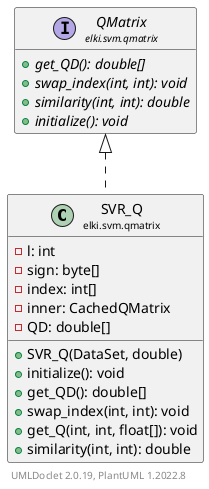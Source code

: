 @startuml
    remove .*\.(Instance|Par|Parameterizer|Factory)$
    set namespaceSeparator none
    hide empty fields
    hide empty methods

    class "<size:14>SVR_Q\n<size:10>elki.svm.qmatrix" as elki.svm.qmatrix.SVR_Q [[SVR_Q.html]] {
        -l: int
        -sign: byte[]
        -index: int[]
        -inner: CachedQMatrix
        -QD: double[]
        +SVR_Q(DataSet, double)
        +initialize(): void
        +get_QD(): double[]
        +swap_index(int, int): void
        +get_Q(int, int, float[]): void
        +similarity(int, int): double
    }

    interface "<size:14>QMatrix\n<size:10>elki.svm.qmatrix" as elki.svm.qmatrix.QMatrix [[QMatrix.html]] {
        {abstract} +get_QD(): double[]
        {abstract} +swap_index(int, int): void
        {abstract} +similarity(int, int): double
        {abstract} +initialize(): void
    }

    elki.svm.qmatrix.QMatrix <|.. elki.svm.qmatrix.SVR_Q

    center footer UMLDoclet 2.0.19, PlantUML 1.2022.8
@enduml

